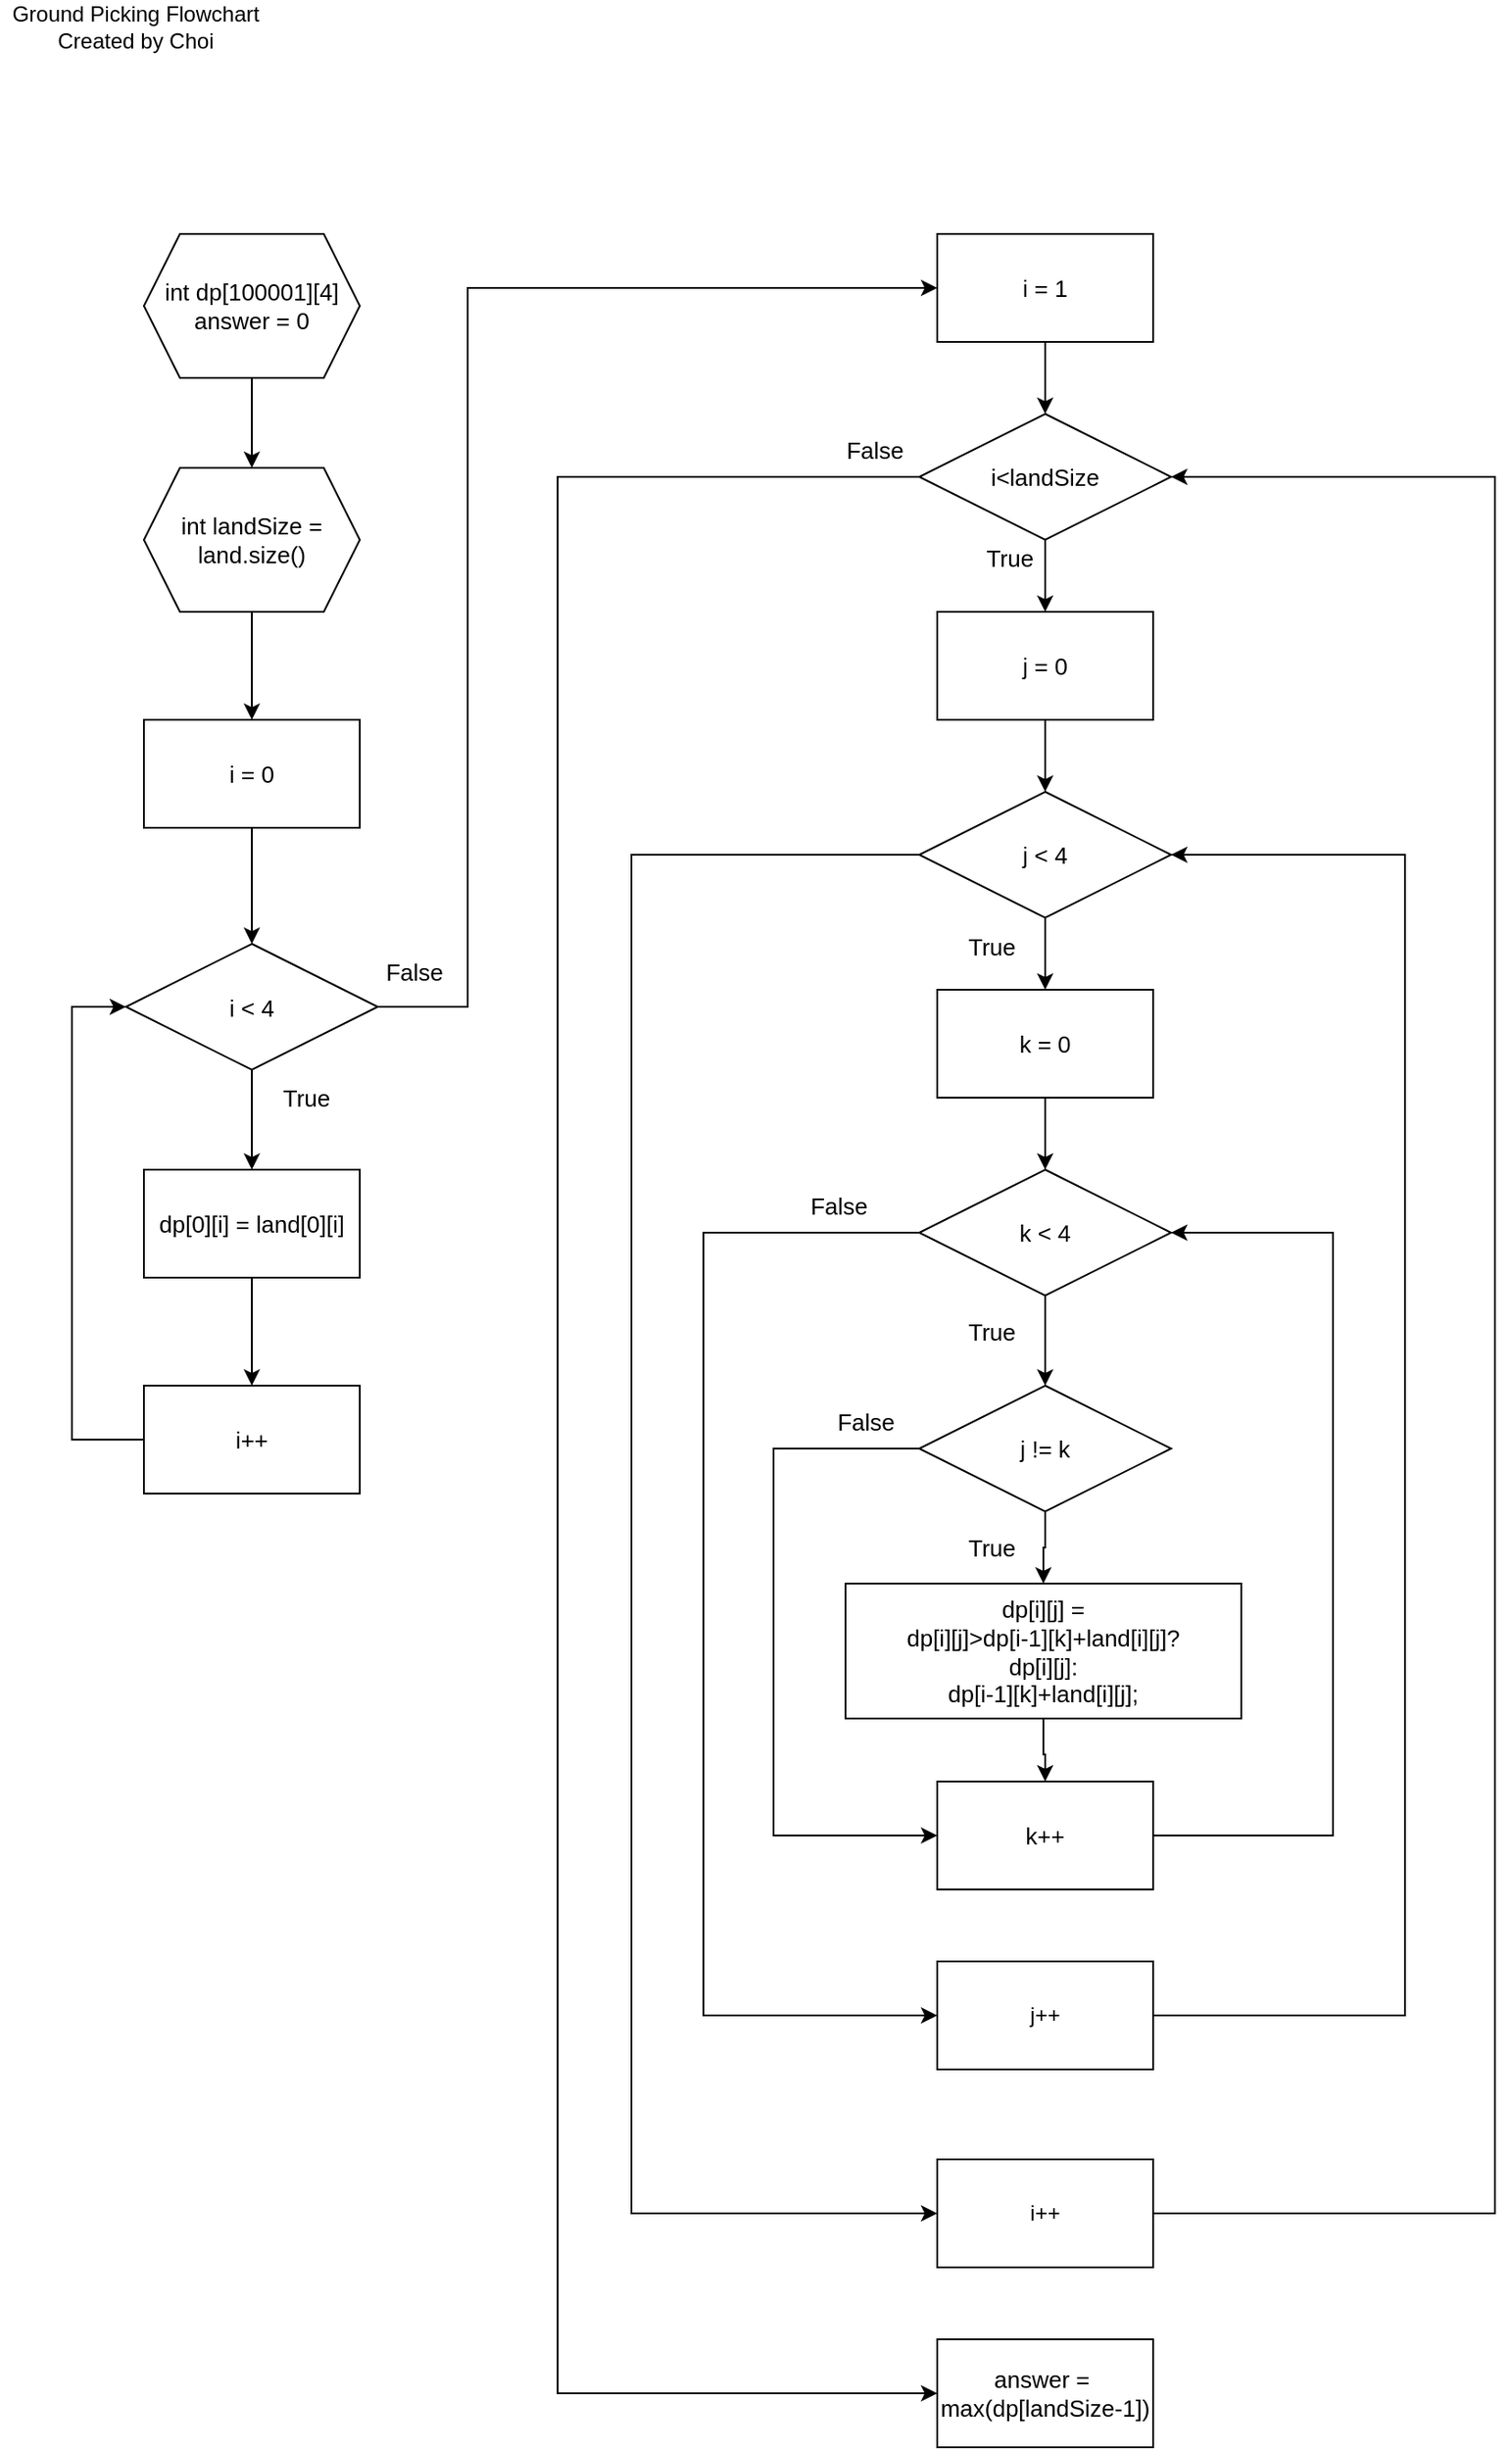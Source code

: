 <mxfile version="13.10.1" type="google" pages="2"><diagram id="pV_sjwlU6SsuKMMO72oy" name="Page-1"><mxGraphModel dx="1422" dy="762" grid="1" gridSize="10" guides="1" tooltips="1" connect="1" arrows="1" fold="1" page="1" pageScale="1" pageWidth="827" pageHeight="1169" math="0" shadow="0"><root><mxCell id="0"/><mxCell id="1" parent="0"/><mxCell id="Lr1EslgWim95L35D5p9J-2" value="Ground Picking Flowchart&lt;br&gt;Created by Choi" style="text;html=1;align=center;verticalAlign=middle;resizable=0;points=[];autosize=1;" parent="1" vertex="1"><mxGeometry x="10" y="10" width="150" height="30" as="geometry"/></mxCell><mxCell id="-SUEs4BGg3N5wwcOxVl7-4" value="" style="edgeStyle=orthogonalEdgeStyle;rounded=0;orthogonalLoop=1;jettySize=auto;html=1;fontSize=13;" edge="1" parent="1" source="-SUEs4BGg3N5wwcOxVl7-1" target="-SUEs4BGg3N5wwcOxVl7-3"><mxGeometry relative="1" as="geometry"/></mxCell><mxCell id="-SUEs4BGg3N5wwcOxVl7-1" value="int dp[100001][4]&lt;br&gt;answer = 0" style="shape=hexagon;perimeter=hexagonPerimeter2;whiteSpace=wrap;html=1;fixedSize=1;fontSize=13;" vertex="1" parent="1"><mxGeometry x="90" y="140" width="120" height="80" as="geometry"/></mxCell><mxCell id="-SUEs4BGg3N5wwcOxVl7-8" value="" style="edgeStyle=orthogonalEdgeStyle;rounded=0;orthogonalLoop=1;jettySize=auto;html=1;fontSize=13;" edge="1" parent="1" source="-SUEs4BGg3N5wwcOxVl7-3" target="-SUEs4BGg3N5wwcOxVl7-7"><mxGeometry relative="1" as="geometry"/></mxCell><mxCell id="-SUEs4BGg3N5wwcOxVl7-3" value="int landSize = land.size()" style="shape=hexagon;perimeter=hexagonPerimeter2;whiteSpace=wrap;html=1;fixedSize=1;fontSize=13;" vertex="1" parent="1"><mxGeometry x="90" y="270" width="120" height="80" as="geometry"/></mxCell><mxCell id="-SUEs4BGg3N5wwcOxVl7-10" value="" style="edgeStyle=orthogonalEdgeStyle;rounded=0;orthogonalLoop=1;jettySize=auto;html=1;fontSize=13;" edge="1" parent="1" source="-SUEs4BGg3N5wwcOxVl7-7" target="-SUEs4BGg3N5wwcOxVl7-9"><mxGeometry relative="1" as="geometry"/></mxCell><mxCell id="-SUEs4BGg3N5wwcOxVl7-7" value="i = 0" style="whiteSpace=wrap;html=1;fontSize=13;" vertex="1" parent="1"><mxGeometry x="90" y="410" width="120" height="60" as="geometry"/></mxCell><mxCell id="-SUEs4BGg3N5wwcOxVl7-13" value="" style="edgeStyle=orthogonalEdgeStyle;rounded=0;orthogonalLoop=1;jettySize=auto;html=1;fontSize=13;" edge="1" parent="1" source="-SUEs4BGg3N5wwcOxVl7-9" target="-SUEs4BGg3N5wwcOxVl7-12"><mxGeometry relative="1" as="geometry"/></mxCell><mxCell id="-SUEs4BGg3N5wwcOxVl7-19" style="edgeStyle=orthogonalEdgeStyle;rounded=0;orthogonalLoop=1;jettySize=auto;html=1;entryX=0;entryY=0.5;entryDx=0;entryDy=0;fontSize=13;" edge="1" parent="1" source="-SUEs4BGg3N5wwcOxVl7-9" target="-SUEs4BGg3N5wwcOxVl7-18"><mxGeometry relative="1" as="geometry"><Array as="points"><mxPoint x="270" y="570"/><mxPoint x="270" y="170"/></Array></mxGeometry></mxCell><mxCell id="-SUEs4BGg3N5wwcOxVl7-9" value="i &amp;lt; 4" style="rhombus;whiteSpace=wrap;html=1;fontSize=13;" vertex="1" parent="1"><mxGeometry x="80" y="534.5" width="140" height="70" as="geometry"/></mxCell><mxCell id="-SUEs4BGg3N5wwcOxVl7-15" value="" style="edgeStyle=orthogonalEdgeStyle;rounded=0;orthogonalLoop=1;jettySize=auto;html=1;fontSize=13;" edge="1" parent="1" source="-SUEs4BGg3N5wwcOxVl7-12" target="-SUEs4BGg3N5wwcOxVl7-14"><mxGeometry relative="1" as="geometry"/></mxCell><mxCell id="-SUEs4BGg3N5wwcOxVl7-12" value="dp[0][i] = land[0][i]" style="whiteSpace=wrap;html=1;fontSize=13;" vertex="1" parent="1"><mxGeometry x="90" y="660" width="120" height="60" as="geometry"/></mxCell><mxCell id="-SUEs4BGg3N5wwcOxVl7-16" style="edgeStyle=orthogonalEdgeStyle;rounded=0;orthogonalLoop=1;jettySize=auto;html=1;entryX=0;entryY=0.5;entryDx=0;entryDy=0;fontSize=13;" edge="1" parent="1" source="-SUEs4BGg3N5wwcOxVl7-14" target="-SUEs4BGg3N5wwcOxVl7-9"><mxGeometry relative="1" as="geometry"><Array as="points"><mxPoint x="50" y="810"/><mxPoint x="50" y="570"/></Array></mxGeometry></mxCell><mxCell id="-SUEs4BGg3N5wwcOxVl7-14" value="i++" style="whiteSpace=wrap;html=1;fontSize=13;" vertex="1" parent="1"><mxGeometry x="90" y="780" width="120" height="60" as="geometry"/></mxCell><mxCell id="-SUEs4BGg3N5wwcOxVl7-23" style="edgeStyle=orthogonalEdgeStyle;rounded=0;orthogonalLoop=1;jettySize=auto;html=1;entryX=0.5;entryY=0;entryDx=0;entryDy=0;fontSize=13;" edge="1" parent="1" source="-SUEs4BGg3N5wwcOxVl7-18" target="-SUEs4BGg3N5wwcOxVl7-22"><mxGeometry relative="1" as="geometry"/></mxCell><mxCell id="-SUEs4BGg3N5wwcOxVl7-18" value="i = 1" style="whiteSpace=wrap;html=1;fontSize=13;" vertex="1" parent="1"><mxGeometry x="531" y="140" width="120" height="60" as="geometry"/></mxCell><mxCell id="-SUEs4BGg3N5wwcOxVl7-20" value="True" style="text;html=1;align=center;verticalAlign=middle;resizable=0;points=[];autosize=1;fontSize=13;" vertex="1" parent="1"><mxGeometry x="160" y="610" width="40" height="20" as="geometry"/></mxCell><mxCell id="-SUEs4BGg3N5wwcOxVl7-21" value="False" style="text;html=1;align=center;verticalAlign=middle;resizable=0;points=[];autosize=1;fontSize=13;" vertex="1" parent="1"><mxGeometry x="215" y="540" width="50" height="20" as="geometry"/></mxCell><mxCell id="-SUEs4BGg3N5wwcOxVl7-27" value="" style="edgeStyle=orthogonalEdgeStyle;rounded=0;orthogonalLoop=1;jettySize=auto;html=1;fontSize=13;" edge="1" parent="1" source="-SUEs4BGg3N5wwcOxVl7-22" target="-SUEs4BGg3N5wwcOxVl7-26"><mxGeometry relative="1" as="geometry"/></mxCell><mxCell id="-SUEs4BGg3N5wwcOxVl7-65" style="edgeStyle=orthogonalEdgeStyle;rounded=0;orthogonalLoop=1;jettySize=auto;html=1;entryX=0;entryY=0.5;entryDx=0;entryDy=0;fontSize=13;" edge="1" parent="1" source="-SUEs4BGg3N5wwcOxVl7-22" target="-SUEs4BGg3N5wwcOxVl7-64"><mxGeometry relative="1" as="geometry"><Array as="points"><mxPoint x="320" y="275"/><mxPoint x="320" y="1340"/></Array></mxGeometry></mxCell><mxCell id="-SUEs4BGg3N5wwcOxVl7-22" value="i&amp;lt;landSize" style="rhombus;whiteSpace=wrap;html=1;fontSize=13;" vertex="1" parent="1"><mxGeometry x="521" y="240" width="140" height="70" as="geometry"/></mxCell><mxCell id="-SUEs4BGg3N5wwcOxVl7-29" value="" style="edgeStyle=orthogonalEdgeStyle;rounded=0;orthogonalLoop=1;jettySize=auto;html=1;fontSize=13;" edge="1" parent="1" source="-SUEs4BGg3N5wwcOxVl7-26" target="-SUEs4BGg3N5wwcOxVl7-28"><mxGeometry relative="1" as="geometry"/></mxCell><mxCell id="-SUEs4BGg3N5wwcOxVl7-26" value="j = 0" style="whiteSpace=wrap;html=1;fontSize=13;" vertex="1" parent="1"><mxGeometry x="531" y="350" width="120" height="60" as="geometry"/></mxCell><mxCell id="-SUEs4BGg3N5wwcOxVl7-34" value="" style="edgeStyle=orthogonalEdgeStyle;rounded=0;orthogonalLoop=1;jettySize=auto;html=1;fontSize=13;" edge="1" parent="1" source="-SUEs4BGg3N5wwcOxVl7-28" target="-SUEs4BGg3N5wwcOxVl7-33"><mxGeometry relative="1" as="geometry"/></mxCell><mxCell id="-SUEs4BGg3N5wwcOxVl7-61" style="edgeStyle=orthogonalEdgeStyle;rounded=0;orthogonalLoop=1;jettySize=auto;html=1;entryX=0;entryY=0.5;entryDx=0;entryDy=0;fontSize=13;" edge="1" parent="1" source="-SUEs4BGg3N5wwcOxVl7-28" target="-SUEs4BGg3N5wwcOxVl7-59"><mxGeometry relative="1" as="geometry"><Array as="points"><mxPoint x="361" y="485"/><mxPoint x="361" y="1240"/></Array></mxGeometry></mxCell><mxCell id="-SUEs4BGg3N5wwcOxVl7-28" value="j &amp;lt; 4" style="rhombus;whiteSpace=wrap;html=1;fontSize=13;" vertex="1" parent="1"><mxGeometry x="521" y="450" width="140" height="70" as="geometry"/></mxCell><mxCell id="-SUEs4BGg3N5wwcOxVl7-31" value="True" style="text;html=1;align=center;verticalAlign=middle;resizable=0;points=[];autosize=1;fontSize=13;" vertex="1" parent="1"><mxGeometry x="551" y="310" width="40" height="20" as="geometry"/></mxCell><mxCell id="-SUEs4BGg3N5wwcOxVl7-36" value="" style="edgeStyle=orthogonalEdgeStyle;rounded=0;orthogonalLoop=1;jettySize=auto;html=1;fontSize=13;" edge="1" parent="1" source="-SUEs4BGg3N5wwcOxVl7-33" target="-SUEs4BGg3N5wwcOxVl7-35"><mxGeometry relative="1" as="geometry"/></mxCell><mxCell id="-SUEs4BGg3N5wwcOxVl7-33" value="k = 0" style="whiteSpace=wrap;html=1;fontSize=13;" vertex="1" parent="1"><mxGeometry x="531" y="560" width="120" height="60" as="geometry"/></mxCell><mxCell id="-SUEs4BGg3N5wwcOxVl7-42" value="" style="edgeStyle=orthogonalEdgeStyle;rounded=0;orthogonalLoop=1;jettySize=auto;html=1;fontSize=13;" edge="1" parent="1" source="-SUEs4BGg3N5wwcOxVl7-35" target="-SUEs4BGg3N5wwcOxVl7-41"><mxGeometry relative="1" as="geometry"/></mxCell><mxCell id="-SUEs4BGg3N5wwcOxVl7-55" style="edgeStyle=orthogonalEdgeStyle;rounded=0;orthogonalLoop=1;jettySize=auto;html=1;entryX=0;entryY=0.5;entryDx=0;entryDy=0;fontSize=13;" edge="1" parent="1" source="-SUEs4BGg3N5wwcOxVl7-35" target="-SUEs4BGg3N5wwcOxVl7-54"><mxGeometry relative="1" as="geometry"><Array as="points"><mxPoint x="401" y="695"/><mxPoint x="401" y="1130"/></Array></mxGeometry></mxCell><mxCell id="-SUEs4BGg3N5wwcOxVl7-35" value="k &amp;lt; 4" style="rhombus;whiteSpace=wrap;html=1;fontSize=13;" vertex="1" parent="1"><mxGeometry x="521" y="660" width="140" height="70" as="geometry"/></mxCell><mxCell id="-SUEs4BGg3N5wwcOxVl7-39" value="True" style="text;html=1;align=center;verticalAlign=middle;resizable=0;points=[];autosize=1;fontSize=13;" vertex="1" parent="1"><mxGeometry x="541" y="740" width="40" height="20" as="geometry"/></mxCell><mxCell id="-SUEs4BGg3N5wwcOxVl7-40" value="True" style="text;html=1;align=center;verticalAlign=middle;resizable=0;points=[];autosize=1;fontSize=13;" vertex="1" parent="1"><mxGeometry x="541" y="526" width="40" height="20" as="geometry"/></mxCell><mxCell id="-SUEs4BGg3N5wwcOxVl7-44" value="" style="edgeStyle=orthogonalEdgeStyle;rounded=0;orthogonalLoop=1;jettySize=auto;html=1;fontSize=13;" edge="1" parent="1" source="-SUEs4BGg3N5wwcOxVl7-41" target="-SUEs4BGg3N5wwcOxVl7-43"><mxGeometry relative="1" as="geometry"/></mxCell><mxCell id="-SUEs4BGg3N5wwcOxVl7-51" style="edgeStyle=orthogonalEdgeStyle;rounded=0;orthogonalLoop=1;jettySize=auto;html=1;entryX=0;entryY=0.5;entryDx=0;entryDy=0;fontSize=13;" edge="1" parent="1" source="-SUEs4BGg3N5wwcOxVl7-41" target="-SUEs4BGg3N5wwcOxVl7-46"><mxGeometry relative="1" as="geometry"><Array as="points"><mxPoint x="440" y="815"/><mxPoint x="440" y="1030"/></Array></mxGeometry></mxCell><mxCell id="-SUEs4BGg3N5wwcOxVl7-41" value="j != k" style="rhombus;whiteSpace=wrap;html=1;fontSize=13;" vertex="1" parent="1"><mxGeometry x="521" y="780" width="140" height="70" as="geometry"/></mxCell><mxCell id="-SUEs4BGg3N5wwcOxVl7-47" value="" style="edgeStyle=orthogonalEdgeStyle;rounded=0;orthogonalLoop=1;jettySize=auto;html=1;fontSize=13;" edge="1" parent="1" source="-SUEs4BGg3N5wwcOxVl7-43" target="-SUEs4BGg3N5wwcOxVl7-46"><mxGeometry relative="1" as="geometry"/></mxCell><mxCell id="-SUEs4BGg3N5wwcOxVl7-43" value="dp[i][j] = &lt;br&gt;dp[i][j]&amp;gt;dp[i-1][k]+land[i][j]?&lt;br&gt;dp[i][j]:&lt;br&gt;dp[i-1][k]+land[i][j];" style="whiteSpace=wrap;html=1;fontSize=13;" vertex="1" parent="1"><mxGeometry x="480" y="890" width="220" height="75" as="geometry"/></mxCell><mxCell id="-SUEs4BGg3N5wwcOxVl7-45" value="True" style="text;html=1;align=center;verticalAlign=middle;resizable=0;points=[];autosize=1;fontSize=13;" vertex="1" parent="1"><mxGeometry x="541" y="860" width="40" height="20" as="geometry"/></mxCell><mxCell id="-SUEs4BGg3N5wwcOxVl7-48" style="edgeStyle=orthogonalEdgeStyle;rounded=0;orthogonalLoop=1;jettySize=auto;html=1;entryX=1;entryY=0.5;entryDx=0;entryDy=0;fontSize=13;" edge="1" parent="1" source="-SUEs4BGg3N5wwcOxVl7-46" target="-SUEs4BGg3N5wwcOxVl7-35"><mxGeometry relative="1" as="geometry"><Array as="points"><mxPoint x="751" y="1030"/><mxPoint x="751" y="695"/></Array></mxGeometry></mxCell><mxCell id="-SUEs4BGg3N5wwcOxVl7-46" value="k++" style="whiteSpace=wrap;html=1;fontSize=13;" vertex="1" parent="1"><mxGeometry x="531" y="1000" width="120" height="60" as="geometry"/></mxCell><mxCell id="-SUEs4BGg3N5wwcOxVl7-52" value="False" style="text;html=1;align=center;verticalAlign=middle;resizable=0;points=[];autosize=1;fontSize=13;" vertex="1" parent="1"><mxGeometry x="466" y="790" width="50" height="20" as="geometry"/></mxCell><mxCell id="-SUEs4BGg3N5wwcOxVl7-57" style="edgeStyle=orthogonalEdgeStyle;rounded=0;orthogonalLoop=1;jettySize=auto;html=1;entryX=1;entryY=0.5;entryDx=0;entryDy=0;fontSize=13;" edge="1" parent="1" source="-SUEs4BGg3N5wwcOxVl7-54" target="-SUEs4BGg3N5wwcOxVl7-28"><mxGeometry relative="1" as="geometry"><Array as="points"><mxPoint x="791" y="1130"/><mxPoint x="791" y="485"/></Array></mxGeometry></mxCell><mxCell id="-SUEs4BGg3N5wwcOxVl7-54" value="j++" style="rounded=0;whiteSpace=wrap;html=1;" vertex="1" parent="1"><mxGeometry x="531" y="1100" width="120" height="60" as="geometry"/></mxCell><mxCell id="-SUEs4BGg3N5wwcOxVl7-56" value="False" style="text;html=1;align=center;verticalAlign=middle;resizable=0;points=[];autosize=1;fontSize=13;" vertex="1" parent="1"><mxGeometry x="451" y="670" width="50" height="20" as="geometry"/></mxCell><mxCell id="-SUEs4BGg3N5wwcOxVl7-62" style="edgeStyle=orthogonalEdgeStyle;rounded=0;orthogonalLoop=1;jettySize=auto;html=1;entryX=1;entryY=0.5;entryDx=0;entryDy=0;fontSize=13;" edge="1" parent="1" source="-SUEs4BGg3N5wwcOxVl7-59" target="-SUEs4BGg3N5wwcOxVl7-22"><mxGeometry relative="1" as="geometry"><Array as="points"><mxPoint x="841" y="1240"/><mxPoint x="841" y="275"/></Array></mxGeometry></mxCell><mxCell id="-SUEs4BGg3N5wwcOxVl7-59" value="i++" style="rounded=0;whiteSpace=wrap;html=1;" vertex="1" parent="1"><mxGeometry x="531" y="1210" width="120" height="60" as="geometry"/></mxCell><mxCell id="-SUEs4BGg3N5wwcOxVl7-64" value="answer =&amp;nbsp;&lt;br&gt;max(dp[landSize-1])" style="rounded=0;whiteSpace=wrap;html=1;fontSize=13;" vertex="1" parent="1"><mxGeometry x="531" y="1310" width="120" height="60" as="geometry"/></mxCell><mxCell id="-SUEs4BGg3N5wwcOxVl7-66" value="False" style="text;html=1;align=center;verticalAlign=middle;resizable=0;points=[];autosize=1;fontSize=13;" vertex="1" parent="1"><mxGeometry x="471" y="250" width="50" height="20" as="geometry"/></mxCell></root></mxGraphModel></diagram><diagram id="PxR9CfIwIKBeaqG_LN62" name="Page-2"><mxGraphModel dx="1422" dy="705" grid="1" gridSize="10" guides="1" tooltips="1" connect="1" arrows="1" fold="1" page="1" pageScale="1" pageWidth="827" pageHeight="1169" math="0" shadow="0"><root><mxCell id="zq0wLFesvT0_5m8KCGCy-0"/><mxCell id="zq0wLFesvT0_5m8KCGCy-1" parent="zq0wLFesvT0_5m8KCGCy-0"/></root></mxGraphModel></diagram></mxfile>